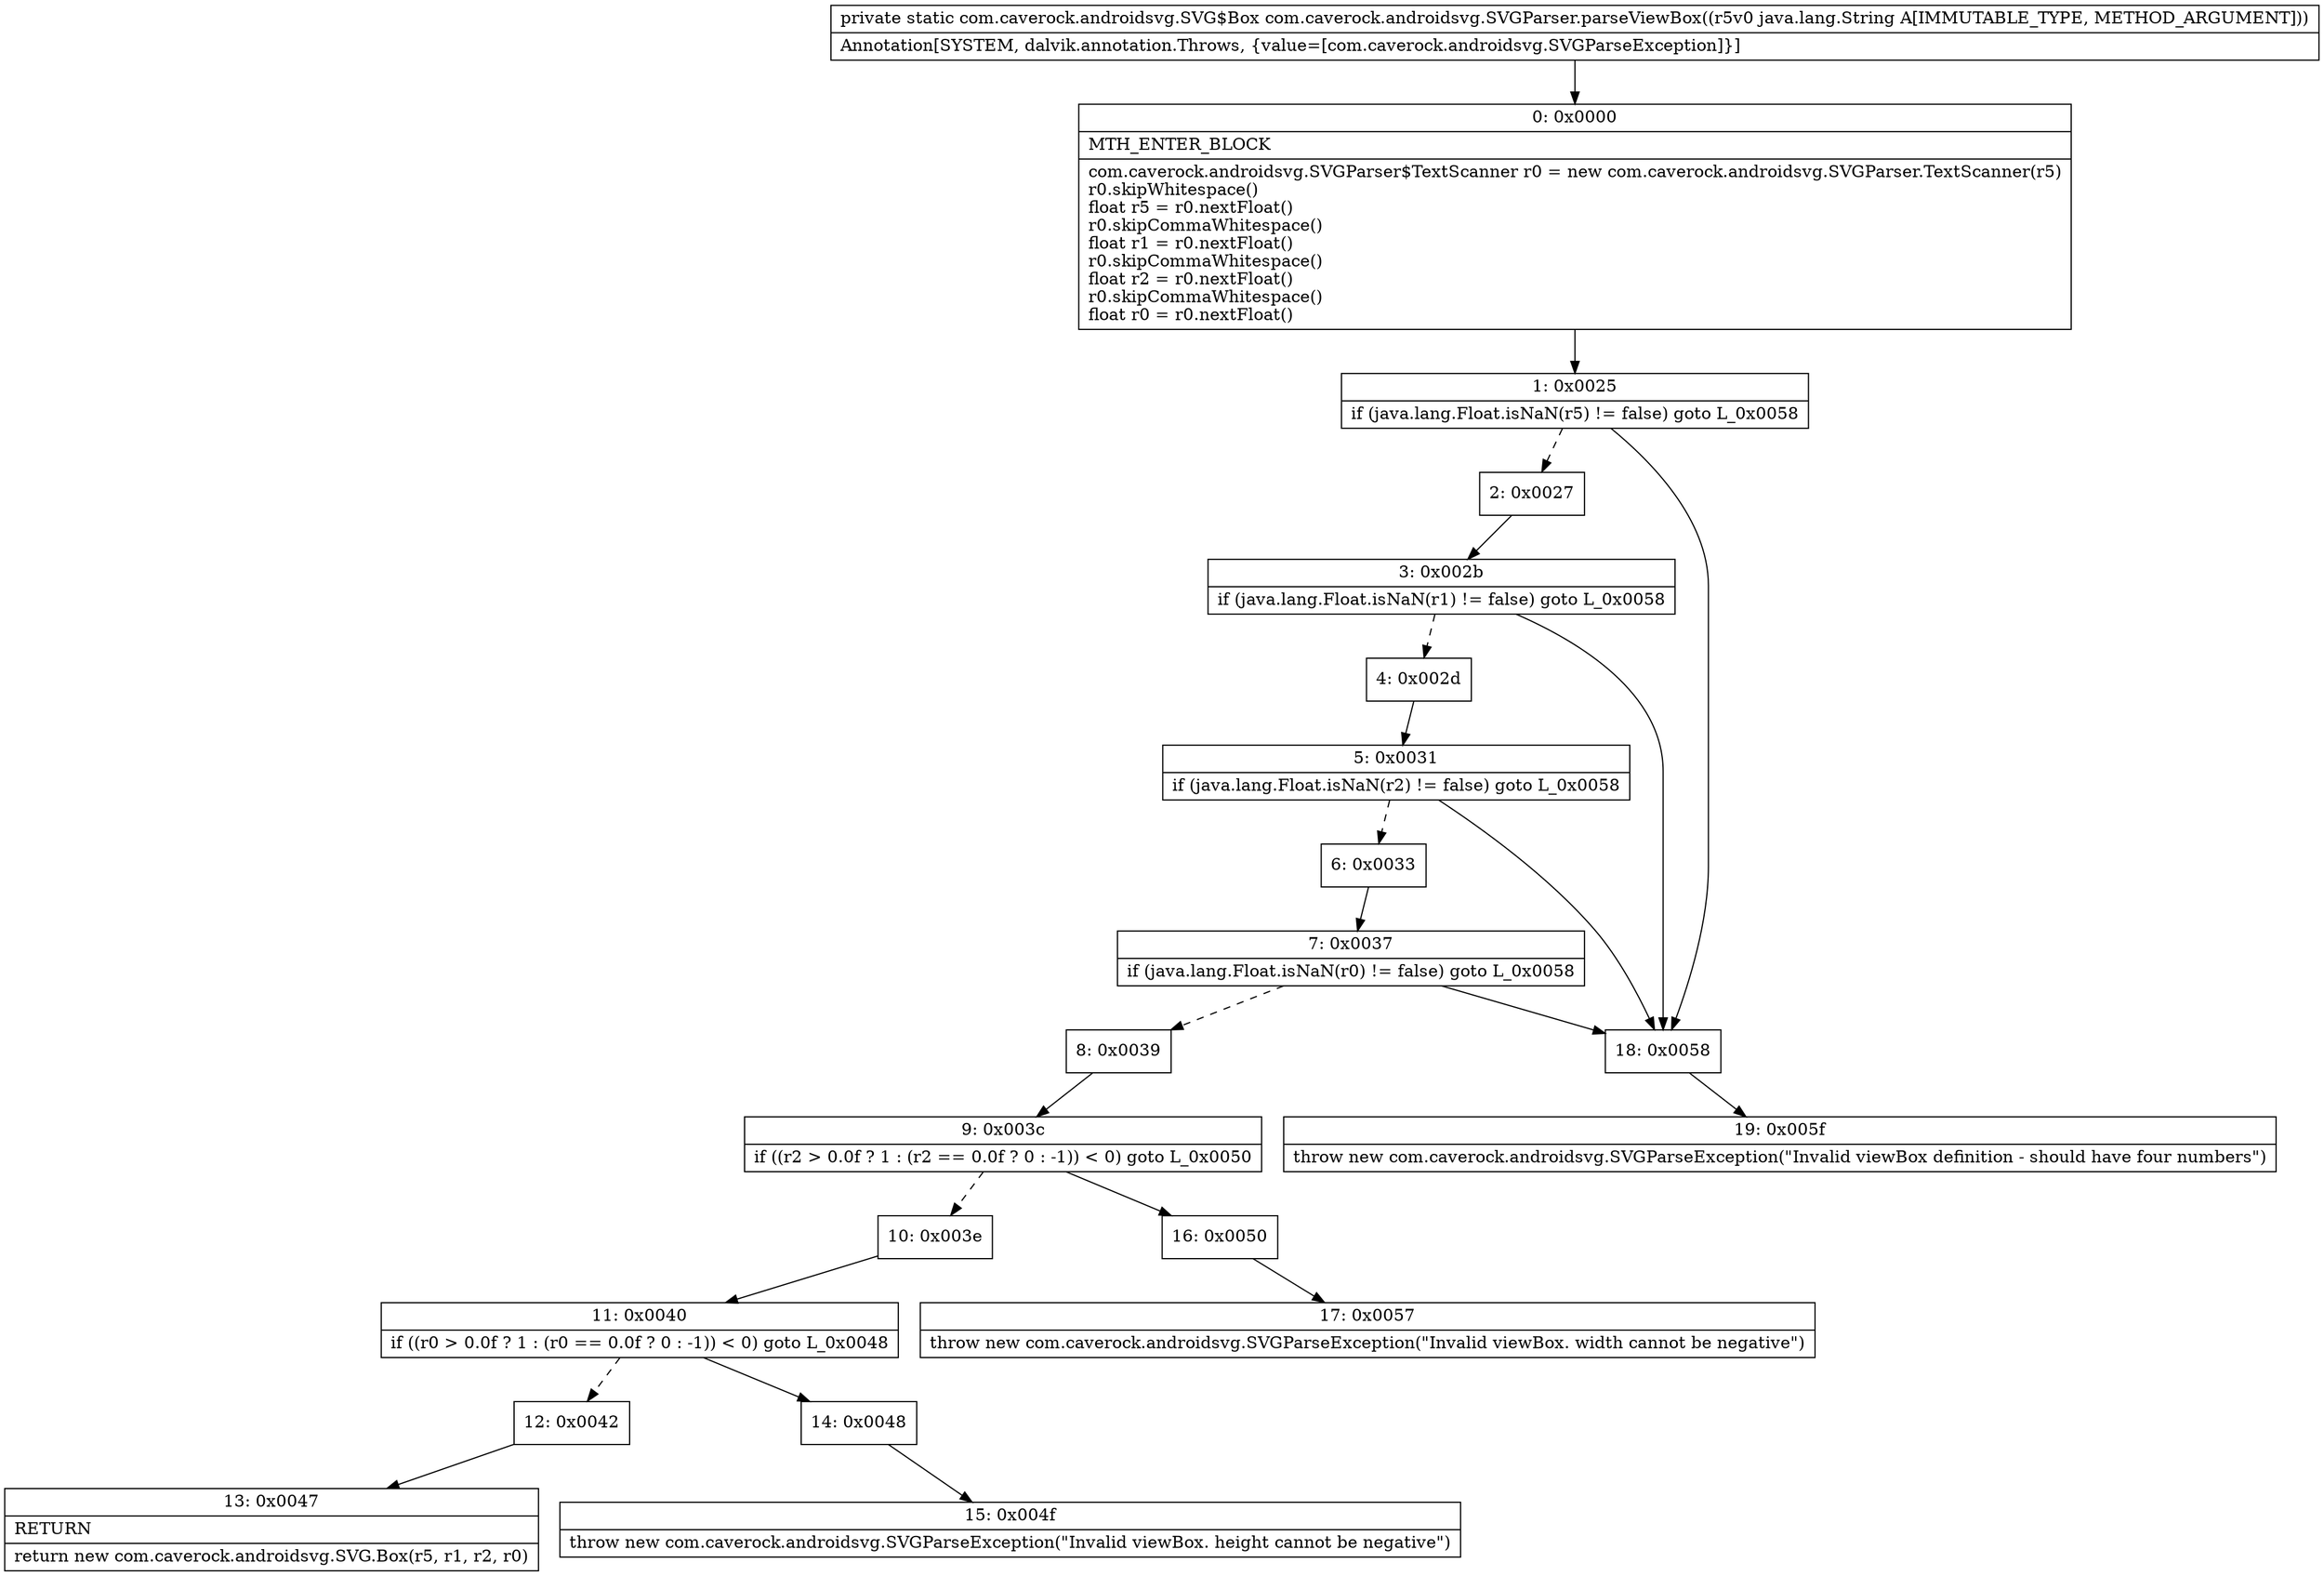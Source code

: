 digraph "CFG forcom.caverock.androidsvg.SVGParser.parseViewBox(Ljava\/lang\/String;)Lcom\/caverock\/androidsvg\/SVG$Box;" {
Node_0 [shape=record,label="{0\:\ 0x0000|MTH_ENTER_BLOCK\l|com.caverock.androidsvg.SVGParser$TextScanner r0 = new com.caverock.androidsvg.SVGParser.TextScanner(r5)\lr0.skipWhitespace()\lfloat r5 = r0.nextFloat()\lr0.skipCommaWhitespace()\lfloat r1 = r0.nextFloat()\lr0.skipCommaWhitespace()\lfloat r2 = r0.nextFloat()\lr0.skipCommaWhitespace()\lfloat r0 = r0.nextFloat()\l}"];
Node_1 [shape=record,label="{1\:\ 0x0025|if (java.lang.Float.isNaN(r5) != false) goto L_0x0058\l}"];
Node_2 [shape=record,label="{2\:\ 0x0027}"];
Node_3 [shape=record,label="{3\:\ 0x002b|if (java.lang.Float.isNaN(r1) != false) goto L_0x0058\l}"];
Node_4 [shape=record,label="{4\:\ 0x002d}"];
Node_5 [shape=record,label="{5\:\ 0x0031|if (java.lang.Float.isNaN(r2) != false) goto L_0x0058\l}"];
Node_6 [shape=record,label="{6\:\ 0x0033}"];
Node_7 [shape=record,label="{7\:\ 0x0037|if (java.lang.Float.isNaN(r0) != false) goto L_0x0058\l}"];
Node_8 [shape=record,label="{8\:\ 0x0039}"];
Node_9 [shape=record,label="{9\:\ 0x003c|if ((r2 \> 0.0f ? 1 : (r2 == 0.0f ? 0 : \-1)) \< 0) goto L_0x0050\l}"];
Node_10 [shape=record,label="{10\:\ 0x003e}"];
Node_11 [shape=record,label="{11\:\ 0x0040|if ((r0 \> 0.0f ? 1 : (r0 == 0.0f ? 0 : \-1)) \< 0) goto L_0x0048\l}"];
Node_12 [shape=record,label="{12\:\ 0x0042}"];
Node_13 [shape=record,label="{13\:\ 0x0047|RETURN\l|return new com.caverock.androidsvg.SVG.Box(r5, r1, r2, r0)\l}"];
Node_14 [shape=record,label="{14\:\ 0x0048}"];
Node_15 [shape=record,label="{15\:\ 0x004f|throw new com.caverock.androidsvg.SVGParseException(\"Invalid viewBox. height cannot be negative\")\l}"];
Node_16 [shape=record,label="{16\:\ 0x0050}"];
Node_17 [shape=record,label="{17\:\ 0x0057|throw new com.caverock.androidsvg.SVGParseException(\"Invalid viewBox. width cannot be negative\")\l}"];
Node_18 [shape=record,label="{18\:\ 0x0058}"];
Node_19 [shape=record,label="{19\:\ 0x005f|throw new com.caverock.androidsvg.SVGParseException(\"Invalid viewBox definition \- should have four numbers\")\l}"];
MethodNode[shape=record,label="{private static com.caverock.androidsvg.SVG$Box com.caverock.androidsvg.SVGParser.parseViewBox((r5v0 java.lang.String A[IMMUTABLE_TYPE, METHOD_ARGUMENT]))  | Annotation[SYSTEM, dalvik.annotation.Throws, \{value=[com.caverock.androidsvg.SVGParseException]\}]\l}"];
MethodNode -> Node_0;
Node_0 -> Node_1;
Node_1 -> Node_2[style=dashed];
Node_1 -> Node_18;
Node_2 -> Node_3;
Node_3 -> Node_4[style=dashed];
Node_3 -> Node_18;
Node_4 -> Node_5;
Node_5 -> Node_6[style=dashed];
Node_5 -> Node_18;
Node_6 -> Node_7;
Node_7 -> Node_8[style=dashed];
Node_7 -> Node_18;
Node_8 -> Node_9;
Node_9 -> Node_10[style=dashed];
Node_9 -> Node_16;
Node_10 -> Node_11;
Node_11 -> Node_12[style=dashed];
Node_11 -> Node_14;
Node_12 -> Node_13;
Node_14 -> Node_15;
Node_16 -> Node_17;
Node_18 -> Node_19;
}

